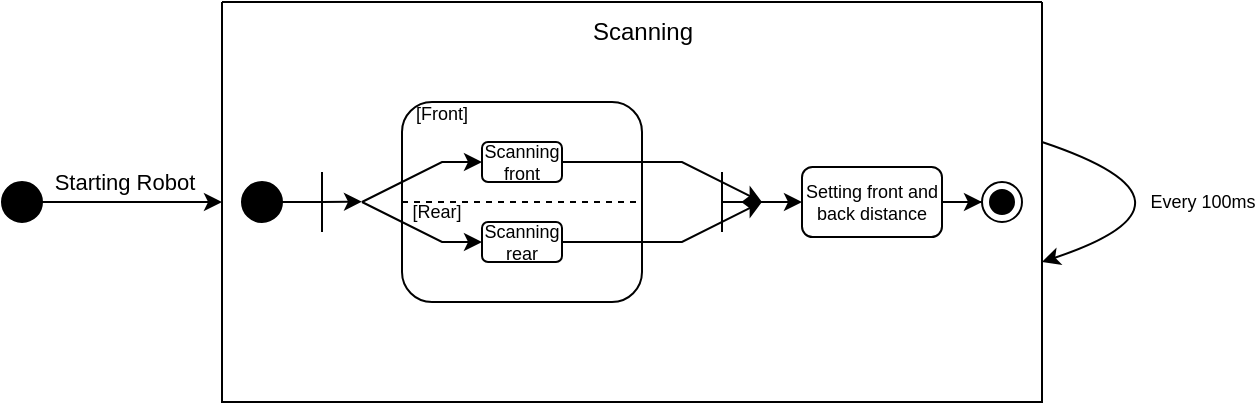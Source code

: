 <mxfile version="20.8.3" type="github"><diagram id="Hm4vZ4X6HkvJv1kam_Tk" name="Page-1"><mxGraphModel dx="988" dy="563" grid="1" gridSize="10" guides="1" tooltips="1" connect="1" arrows="1" fold="1" page="1" pageScale="1" pageWidth="850" pageHeight="1100" math="0" shadow="0"><root><mxCell id="0"/><mxCell id="1" parent="0"/><mxCell id="5z7hVho_otHzit8Zdy6Q-4" style="edgeStyle=orthogonalEdgeStyle;rounded=0;orthogonalLoop=1;jettySize=auto;html=1;exitX=1;exitY=0.5;exitDx=0;exitDy=0;" edge="1" parent="1" source="5z7hVho_otHzit8Zdy6Q-2"><mxGeometry relative="1" as="geometry"><mxPoint x="130" y="140" as="targetPoint"/></mxGeometry></mxCell><mxCell id="5z7hVho_otHzit8Zdy6Q-7" value="&lt;div&gt;Starting Robot&lt;/div&gt;" style="edgeLabel;html=1;align=center;verticalAlign=middle;resizable=0;points=[];" vertex="1" connectable="0" parent="5z7hVho_otHzit8Zdy6Q-4"><mxGeometry x="-0.257" y="2" relative="1" as="geometry"><mxPoint x="7" y="-8" as="offset"/></mxGeometry></mxCell><mxCell id="5z7hVho_otHzit8Zdy6Q-2" value="" style="shape=ellipse;html=1;fillColor=strokeColor;fontSize=18;fontColor=#ffffff;" vertex="1" parent="1"><mxGeometry x="20" y="130" width="20" height="20" as="geometry"/></mxCell><mxCell id="5z7hVho_otHzit8Zdy6Q-11" value="" style="swimlane;startSize=0;rounded=1;swimlaneLine=1;arcSize=26;" vertex="1" parent="1"><mxGeometry x="130" y="40" width="410" height="200" as="geometry"/></mxCell><mxCell id="5z7hVho_otHzit8Zdy6Q-12" value="Scanning" style="text;html=1;align=center;verticalAlign=middle;resizable=0;points=[];autosize=1;strokeColor=none;fillColor=none;" vertex="1" parent="5z7hVho_otHzit8Zdy6Q-11"><mxGeometry x="175" width="70" height="30" as="geometry"/></mxCell><mxCell id="5z7hVho_otHzit8Zdy6Q-15" value="" style="rounded=1;whiteSpace=wrap;html=1;" vertex="1" parent="5z7hVho_otHzit8Zdy6Q-11"><mxGeometry x="90" y="50" width="120" height="100" as="geometry"/></mxCell><mxCell id="5z7hVho_otHzit8Zdy6Q-17" value="&lt;font style=&quot;font-size: 9px;&quot;&gt;[Front]&lt;/font&gt;" style="text;html=1;strokeColor=none;fillColor=none;align=center;verticalAlign=middle;whiteSpace=wrap;rounded=0;" vertex="1" parent="5z7hVho_otHzit8Zdy6Q-11"><mxGeometry x="90" y="50" width="40" height="10" as="geometry"/></mxCell><mxCell id="5z7hVho_otHzit8Zdy6Q-18" value="[Rear]" style="text;html=1;strokeColor=none;fillColor=none;align=center;verticalAlign=middle;whiteSpace=wrap;rounded=0;fontSize=9;" vertex="1" parent="5z7hVho_otHzit8Zdy6Q-11"><mxGeometry x="90" y="100" width="35" height="10" as="geometry"/></mxCell><mxCell id="5z7hVho_otHzit8Zdy6Q-19" value="" style="endArrow=none;dashed=1;html=1;rounded=0;fontSize=9;exitX=0;exitY=0.5;exitDx=0;exitDy=0;entryX=1;entryY=0.5;entryDx=0;entryDy=0;" edge="1" parent="5z7hVho_otHzit8Zdy6Q-11" source="5z7hVho_otHzit8Zdy6Q-15" target="5z7hVho_otHzit8Zdy6Q-15"><mxGeometry width="50" height="50" relative="1" as="geometry"><mxPoint x="110" y="100" as="sourcePoint"/><mxPoint x="160" y="50" as="targetPoint"/></mxGeometry></mxCell><mxCell id="5z7hVho_otHzit8Zdy6Q-14" value="" style="shape=ellipse;html=1;fillColor=strokeColor;fontSize=18;fontColor=#ffffff;rounded=1;" vertex="1" parent="5z7hVho_otHzit8Zdy6Q-11"><mxGeometry x="10" y="90" width="20" height="20" as="geometry"/></mxCell><mxCell id="5z7hVho_otHzit8Zdy6Q-21" value="" style="endArrow=none;html=1;rounded=0;fontSize=9;" edge="1" parent="5z7hVho_otHzit8Zdy6Q-11"><mxGeometry width="50" height="50" relative="1" as="geometry"><mxPoint x="50" y="115" as="sourcePoint"/><mxPoint x="50" y="85" as="targetPoint"/></mxGeometry></mxCell><mxCell id="5z7hVho_otHzit8Zdy6Q-25" value="Scanning front" style="rounded=1;whiteSpace=wrap;html=1;fontSize=9;" vertex="1" parent="5z7hVho_otHzit8Zdy6Q-11"><mxGeometry x="130" y="70" width="40" height="20" as="geometry"/></mxCell><mxCell id="5z7hVho_otHzit8Zdy6Q-26" value="Scanning rear" style="rounded=1;whiteSpace=wrap;html=1;fontSize=9;" vertex="1" parent="5z7hVho_otHzit8Zdy6Q-11"><mxGeometry x="130" y="110" width="40" height="20" as="geometry"/></mxCell><mxCell id="5z7hVho_otHzit8Zdy6Q-29" value="" style="endArrow=none;html=1;rounded=0;fontSize=9;" edge="1" parent="5z7hVho_otHzit8Zdy6Q-11"><mxGeometry width="50" height="50" relative="1" as="geometry"><mxPoint x="250" y="115" as="sourcePoint"/><mxPoint x="250" y="85" as="targetPoint"/></mxGeometry></mxCell><mxCell id="5z7hVho_otHzit8Zdy6Q-34" value="" style="endArrow=classic;html=1;rounded=0;fontSize=9;" edge="1" parent="5z7hVho_otHzit8Zdy6Q-11"><mxGeometry width="50" height="50" relative="1" as="geometry"><mxPoint x="250" y="100" as="sourcePoint"/><mxPoint x="290" y="100" as="targetPoint"/></mxGeometry></mxCell><mxCell id="5z7hVho_otHzit8Zdy6Q-37" style="edgeStyle=orthogonalEdgeStyle;rounded=0;orthogonalLoop=1;jettySize=auto;html=1;entryX=0;entryY=0.5;entryDx=0;entryDy=0;fontSize=9;" edge="1" parent="5z7hVho_otHzit8Zdy6Q-11" source="5z7hVho_otHzit8Zdy6Q-35" target="5z7hVho_otHzit8Zdy6Q-36"><mxGeometry relative="1" as="geometry"/></mxCell><mxCell id="5z7hVho_otHzit8Zdy6Q-35" value="Setting front and back distance" style="rounded=1;whiteSpace=wrap;html=1;fontSize=9;" vertex="1" parent="5z7hVho_otHzit8Zdy6Q-11"><mxGeometry x="290" y="82.5" width="70" height="35" as="geometry"/></mxCell><mxCell id="5z7hVho_otHzit8Zdy6Q-36" value="" style="ellipse;html=1;shape=endState;fillColor=strokeColor;rounded=1;fontSize=9;" vertex="1" parent="5z7hVho_otHzit8Zdy6Q-11"><mxGeometry x="380" y="90" width="20" height="20" as="geometry"/></mxCell><mxCell id="5z7hVho_otHzit8Zdy6Q-22" style="edgeStyle=orthogonalEdgeStyle;rounded=0;orthogonalLoop=1;jettySize=auto;html=1;exitX=1;exitY=0.5;exitDx=0;exitDy=0;fontSize=9;" edge="1" parent="1" source="5z7hVho_otHzit8Zdy6Q-14"><mxGeometry relative="1" as="geometry"><mxPoint x="200" y="139.857" as="targetPoint"/></mxGeometry></mxCell><mxCell id="5z7hVho_otHzit8Zdy6Q-23" value="" style="endArrow=classic;html=1;rounded=0;fontSize=9;entryX=0;entryY=0.5;entryDx=0;entryDy=0;" edge="1" parent="1" target="5z7hVho_otHzit8Zdy6Q-25"><mxGeometry width="50" height="50" relative="1" as="geometry"><mxPoint x="200" y="140" as="sourcePoint"/><mxPoint x="400" y="160" as="targetPoint"/><Array as="points"><mxPoint x="240" y="120"/></Array></mxGeometry></mxCell><mxCell id="5z7hVho_otHzit8Zdy6Q-24" value="" style="endArrow=classic;html=1;rounded=0;fontSize=9;entryX=0;entryY=0.5;entryDx=0;entryDy=0;" edge="1" parent="1" target="5z7hVho_otHzit8Zdy6Q-26"><mxGeometry width="50" height="50" relative="1" as="geometry"><mxPoint x="200" y="140" as="sourcePoint"/><mxPoint x="400" y="160" as="targetPoint"/><Array as="points"><mxPoint x="240" y="160"/></Array></mxGeometry></mxCell><mxCell id="5z7hVho_otHzit8Zdy6Q-30" value="" style="endArrow=classic;html=1;fontSize=9;exitX=1;exitY=0.5;exitDx=0;exitDy=0;rounded=0;" edge="1" parent="1" source="5z7hVho_otHzit8Zdy6Q-25"><mxGeometry width="50" height="50" relative="1" as="geometry"><mxPoint x="350" y="210" as="sourcePoint"/><mxPoint x="400" y="140" as="targetPoint"/><Array as="points"><mxPoint x="360" y="120"/></Array></mxGeometry></mxCell><mxCell id="5z7hVho_otHzit8Zdy6Q-31" value="" style="endArrow=classic;html=1;rounded=0;fontSize=9;exitX=1;exitY=0.5;exitDx=0;exitDy=0;" edge="1" parent="1" source="5z7hVho_otHzit8Zdy6Q-26"><mxGeometry width="50" height="50" relative="1" as="geometry"><mxPoint x="350" y="210" as="sourcePoint"/><mxPoint x="400" y="140" as="targetPoint"/><Array as="points"><mxPoint x="360" y="160"/></Array></mxGeometry></mxCell><mxCell id="5z7hVho_otHzit8Zdy6Q-43" value="" style="endArrow=classic;html=1;fontSize=9;curved=1;" edge="1" parent="1"><mxGeometry width="50" height="50" relative="1" as="geometry"><mxPoint x="540" y="110" as="sourcePoint"/><mxPoint x="540" y="170" as="targetPoint"/><Array as="points"><mxPoint x="630" y="140"/></Array></mxGeometry></mxCell><mxCell id="5z7hVho_otHzit8Zdy6Q-44" value="&lt;div&gt;Every 100ms&lt;/div&gt;" style="edgeLabel;html=1;align=center;verticalAlign=middle;resizable=0;points=[];fontSize=9;" vertex="1" connectable="0" parent="5z7hVho_otHzit8Zdy6Q-43"><mxGeometry x="0.552" y="-2" relative="1" as="geometry"><mxPoint x="40" y="-15" as="offset"/></mxGeometry></mxCell></root></mxGraphModel></diagram></mxfile>
